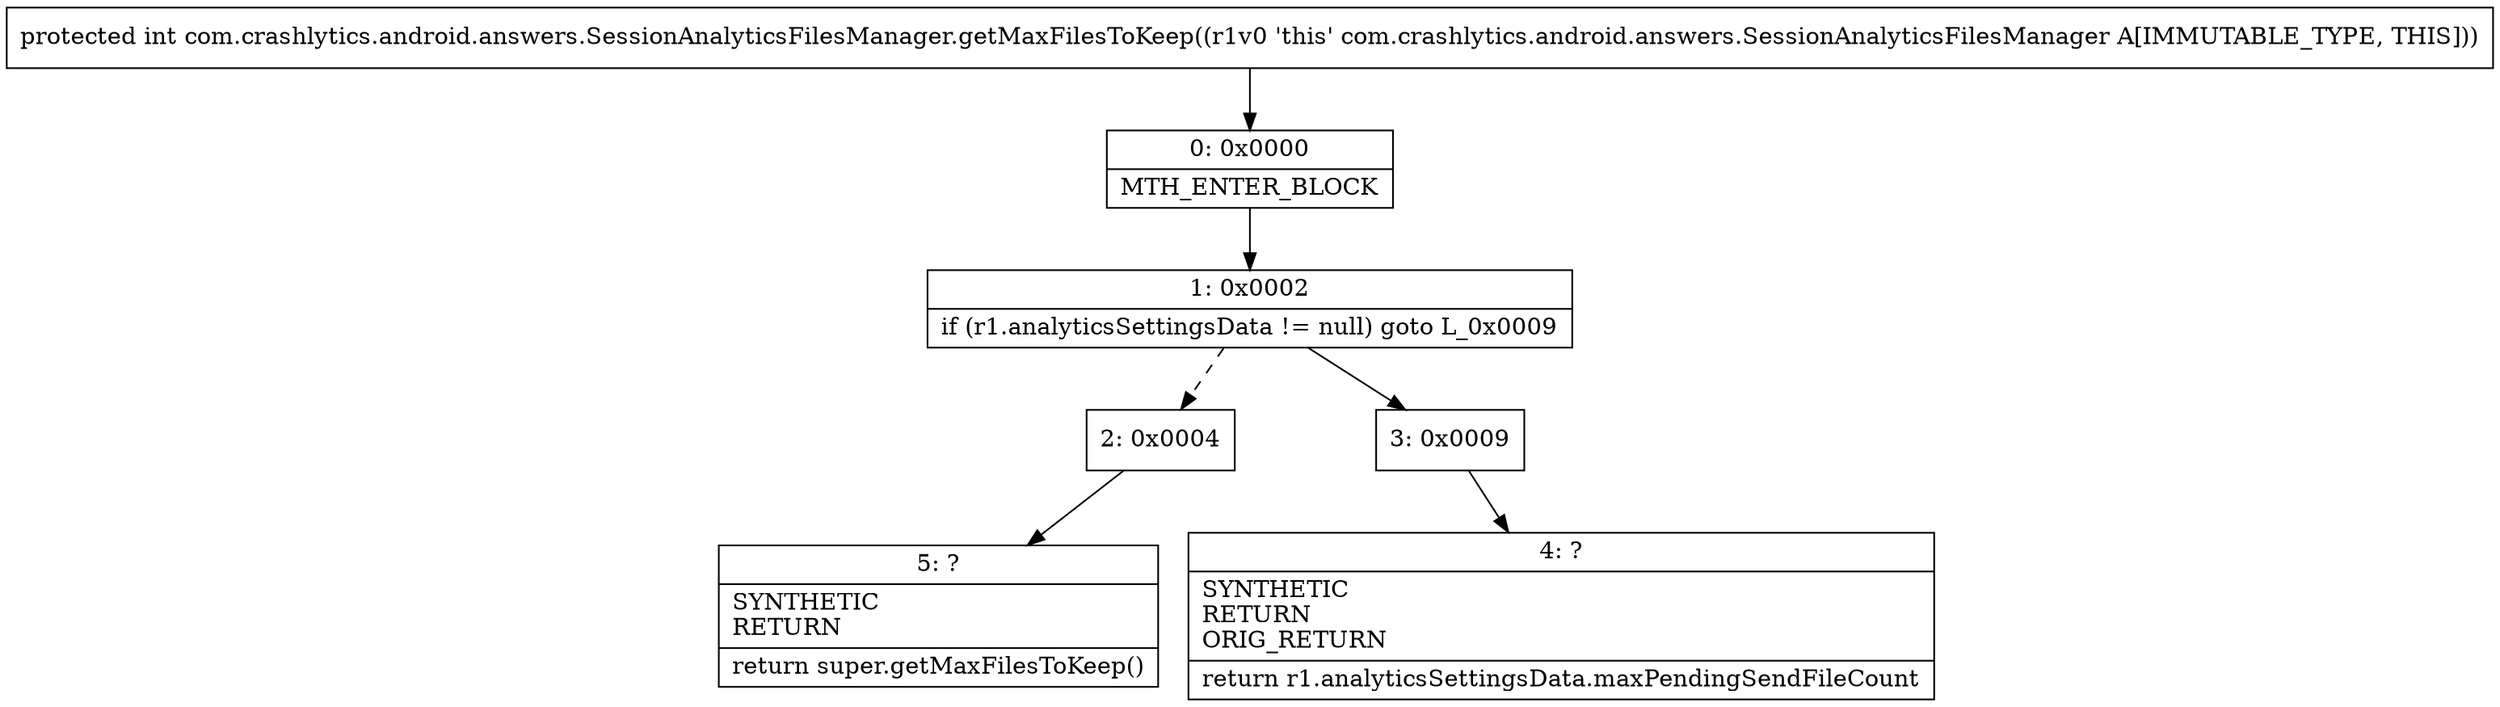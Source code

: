 digraph "CFG forcom.crashlytics.android.answers.SessionAnalyticsFilesManager.getMaxFilesToKeep()I" {
Node_0 [shape=record,label="{0\:\ 0x0000|MTH_ENTER_BLOCK\l}"];
Node_1 [shape=record,label="{1\:\ 0x0002|if (r1.analyticsSettingsData != null) goto L_0x0009\l}"];
Node_2 [shape=record,label="{2\:\ 0x0004}"];
Node_3 [shape=record,label="{3\:\ 0x0009}"];
Node_4 [shape=record,label="{4\:\ ?|SYNTHETIC\lRETURN\lORIG_RETURN\l|return r1.analyticsSettingsData.maxPendingSendFileCount\l}"];
Node_5 [shape=record,label="{5\:\ ?|SYNTHETIC\lRETURN\l|return super.getMaxFilesToKeep()\l}"];
MethodNode[shape=record,label="{protected int com.crashlytics.android.answers.SessionAnalyticsFilesManager.getMaxFilesToKeep((r1v0 'this' com.crashlytics.android.answers.SessionAnalyticsFilesManager A[IMMUTABLE_TYPE, THIS])) }"];
MethodNode -> Node_0;
Node_0 -> Node_1;
Node_1 -> Node_2[style=dashed];
Node_1 -> Node_3;
Node_2 -> Node_5;
Node_3 -> Node_4;
}

